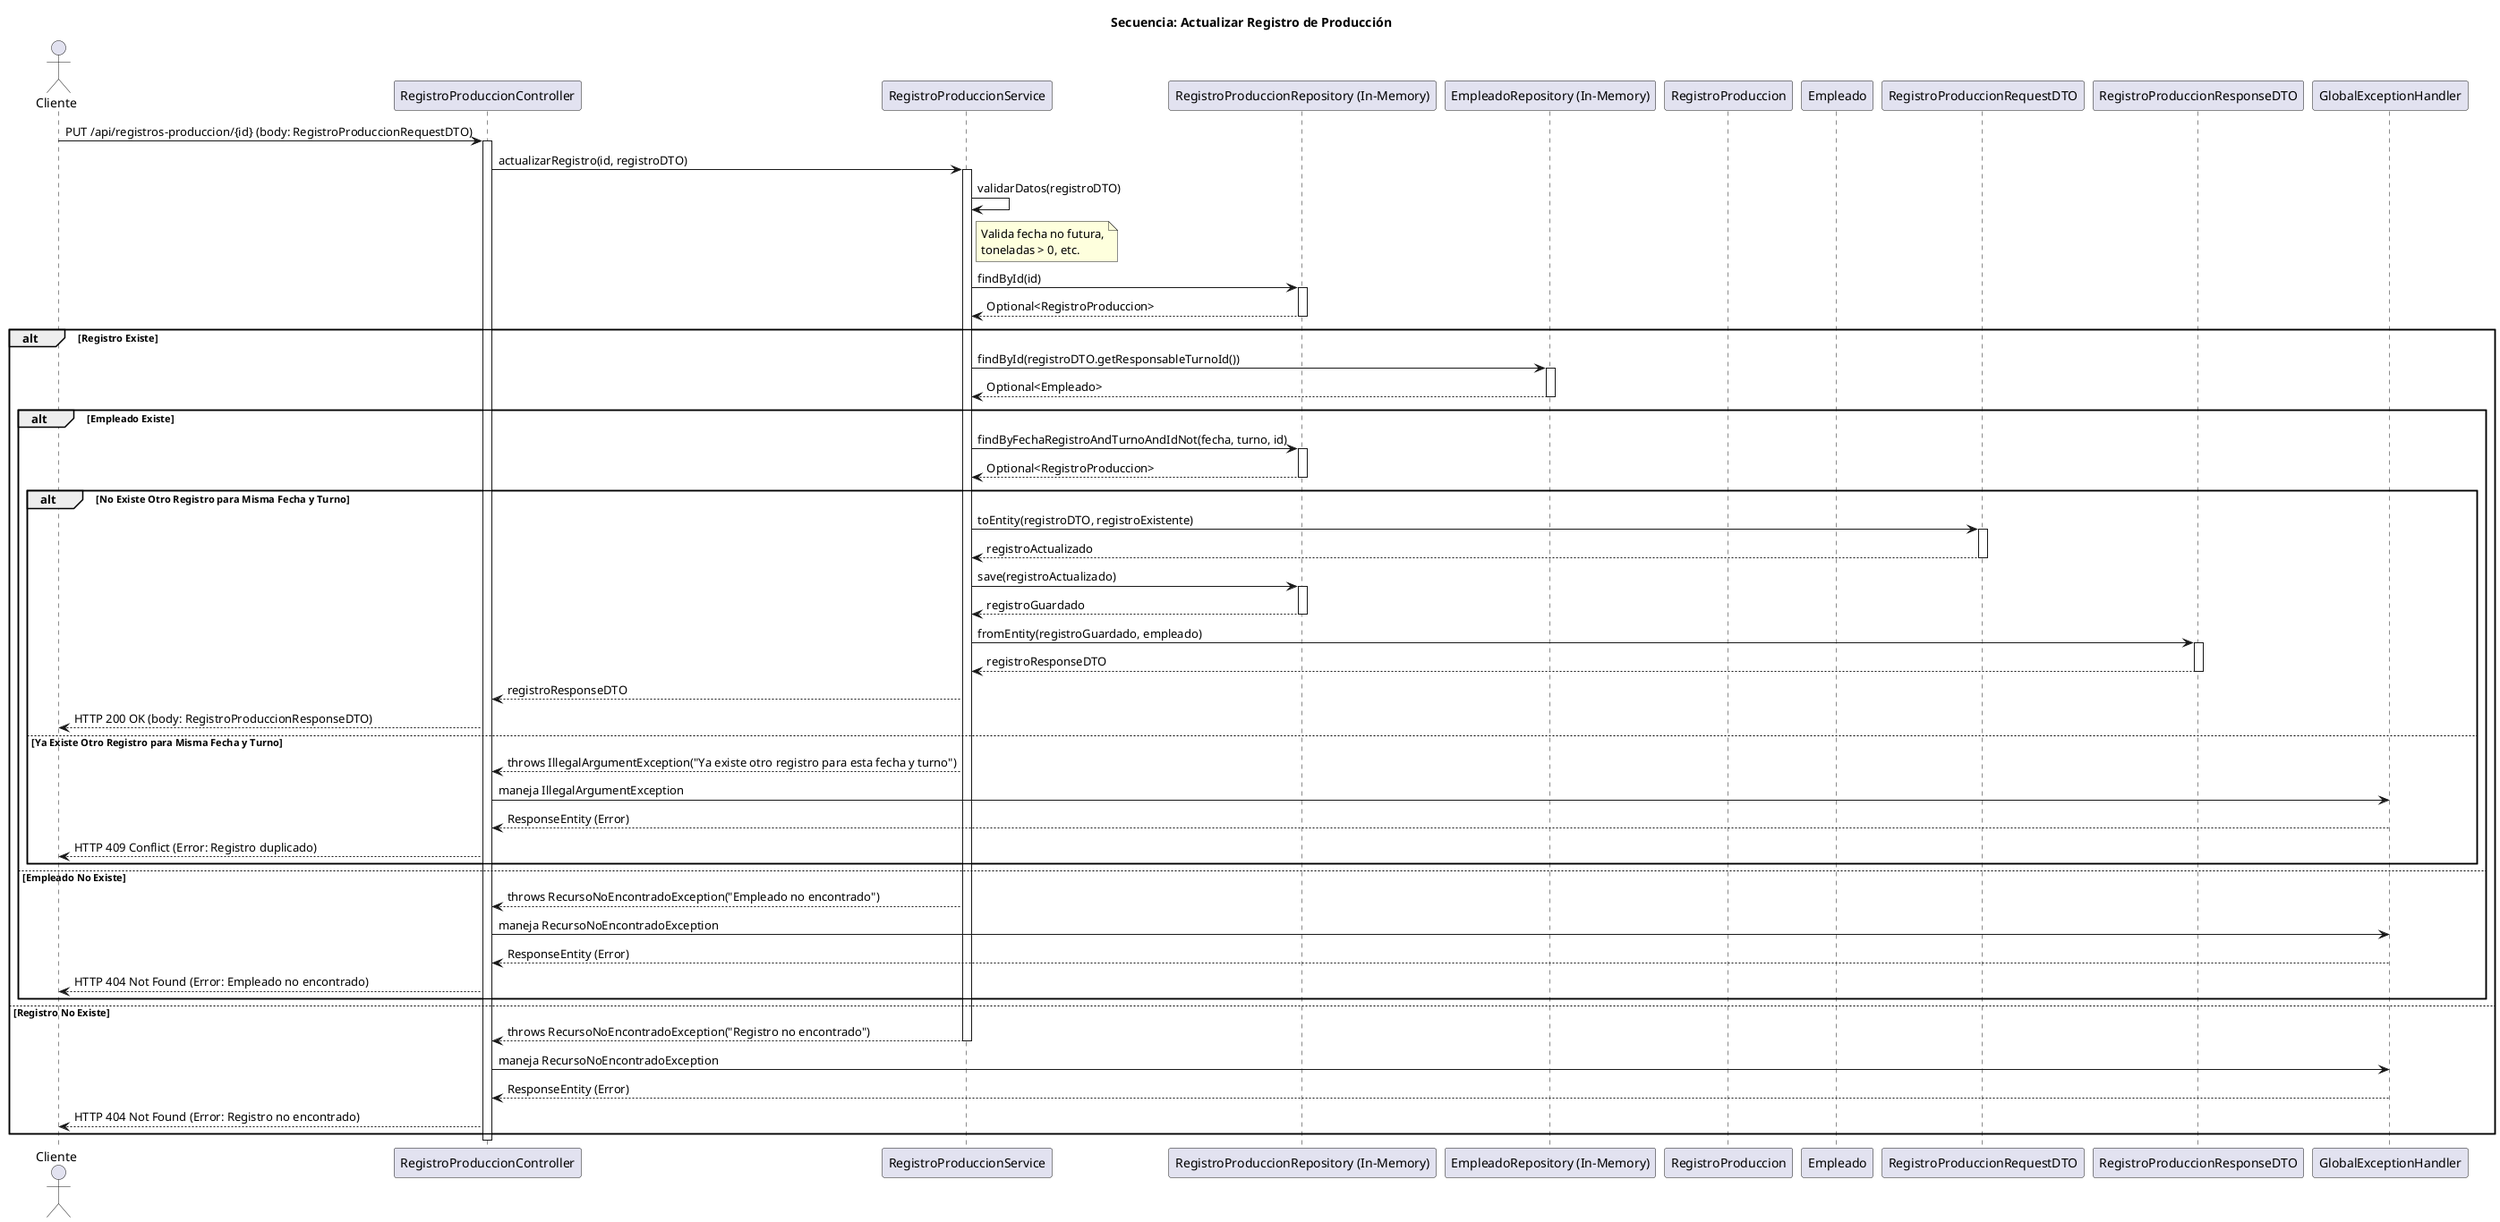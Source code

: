 @startuml sequence_registro_produccion_actualizar
title Secuencia: Actualizar Registro de Producción

actor Cliente as User
participant "RegistroProduccionController" as Ctrl
participant "RegistroProduccionService" as Srv
participant "RegistroProduccionRepository (In-Memory)" as RepoProd
participant "EmpleadoRepository (In-Memory)" as RepoEmp
participant "RegistroProduccion" as ModelProd
participant "Empleado" as ModelEmp
participant "RegistroProduccionRequestDTO" as ReqDTO
participant "RegistroProduccionResponseDTO" as ResDTO

User -> Ctrl : PUT /api/registros-produccion/{id} (body: RegistroProduccionRequestDTO)
activate Ctrl
Ctrl -> Srv : actualizarRegistro(id, registroDTO)
activate Srv

Srv -> Srv : validarDatos(registroDTO)
note right of Srv: Valida fecha no futura,\ntoneladas > 0, etc.

Srv -> RepoProd : findById(id)
activate RepoProd
RepoProd --> Srv : Optional<RegistroProduccion>
deactivate RepoProd

alt Registro Existe
  Srv -> RepoEmp : findById(registroDTO.getResponsableTurnoId())
  activate RepoEmp
  RepoEmp --> Srv : Optional<Empleado>
  deactivate RepoEmp
  
  alt Empleado Existe
    Srv -> RepoProd : findByFechaRegistroAndTurnoAndIdNot(fecha, turno, id)
    activate RepoProd
    RepoProd --> Srv : Optional<RegistroProduccion>
    deactivate RepoProd
    
    alt No Existe Otro Registro para Misma Fecha y Turno
      Srv -> ReqDTO : toEntity(registroDTO, registroExistente)
      activate ReqDTO
      ReqDTO --> Srv : registroActualizado
      deactivate ReqDTO
      
      Srv -> RepoProd : save(registroActualizado)
      activate RepoProd
      RepoProd --> Srv : registroGuardado
      deactivate RepoProd
      
      Srv -> ResDTO : fromEntity(registroGuardado, empleado)
      activate ResDTO
      ResDTO --> Srv : registroResponseDTO
      deactivate ResDTO
      
      Srv --> Ctrl : registroResponseDTO
      Ctrl --> User : HTTP 200 OK (body: RegistroProduccionResponseDTO)
    else Ya Existe Otro Registro para Misma Fecha y Turno
      Srv --> Ctrl : throws IllegalArgumentException("Ya existe otro registro para esta fecha y turno")
      Ctrl -> GlobalExceptionHandler : maneja IllegalArgumentException
      GlobalExceptionHandler --> Ctrl : ResponseEntity (Error)
      Ctrl --> User : HTTP 409 Conflict (Error: Registro duplicado)
    end
  else Empleado No Existe
    Srv --> Ctrl : throws RecursoNoEncontradoException("Empleado no encontrado")
    Ctrl -> GlobalExceptionHandler : maneja RecursoNoEncontradoException
    GlobalExceptionHandler --> Ctrl : ResponseEntity (Error)
    Ctrl --> User : HTTP 404 Not Found (Error: Empleado no encontrado)
  end
else Registro No Existe
  Srv --> Ctrl : throws RecursoNoEncontradoException("Registro no encontrado")
  deactivate Srv
  Ctrl -> GlobalExceptionHandler : maneja RecursoNoEncontradoException
  GlobalExceptionHandler --> Ctrl : ResponseEntity (Error)
  Ctrl --> User : HTTP 404 Not Found (Error: Registro no encontrado)
end
deactivate Ctrl

@enduml

